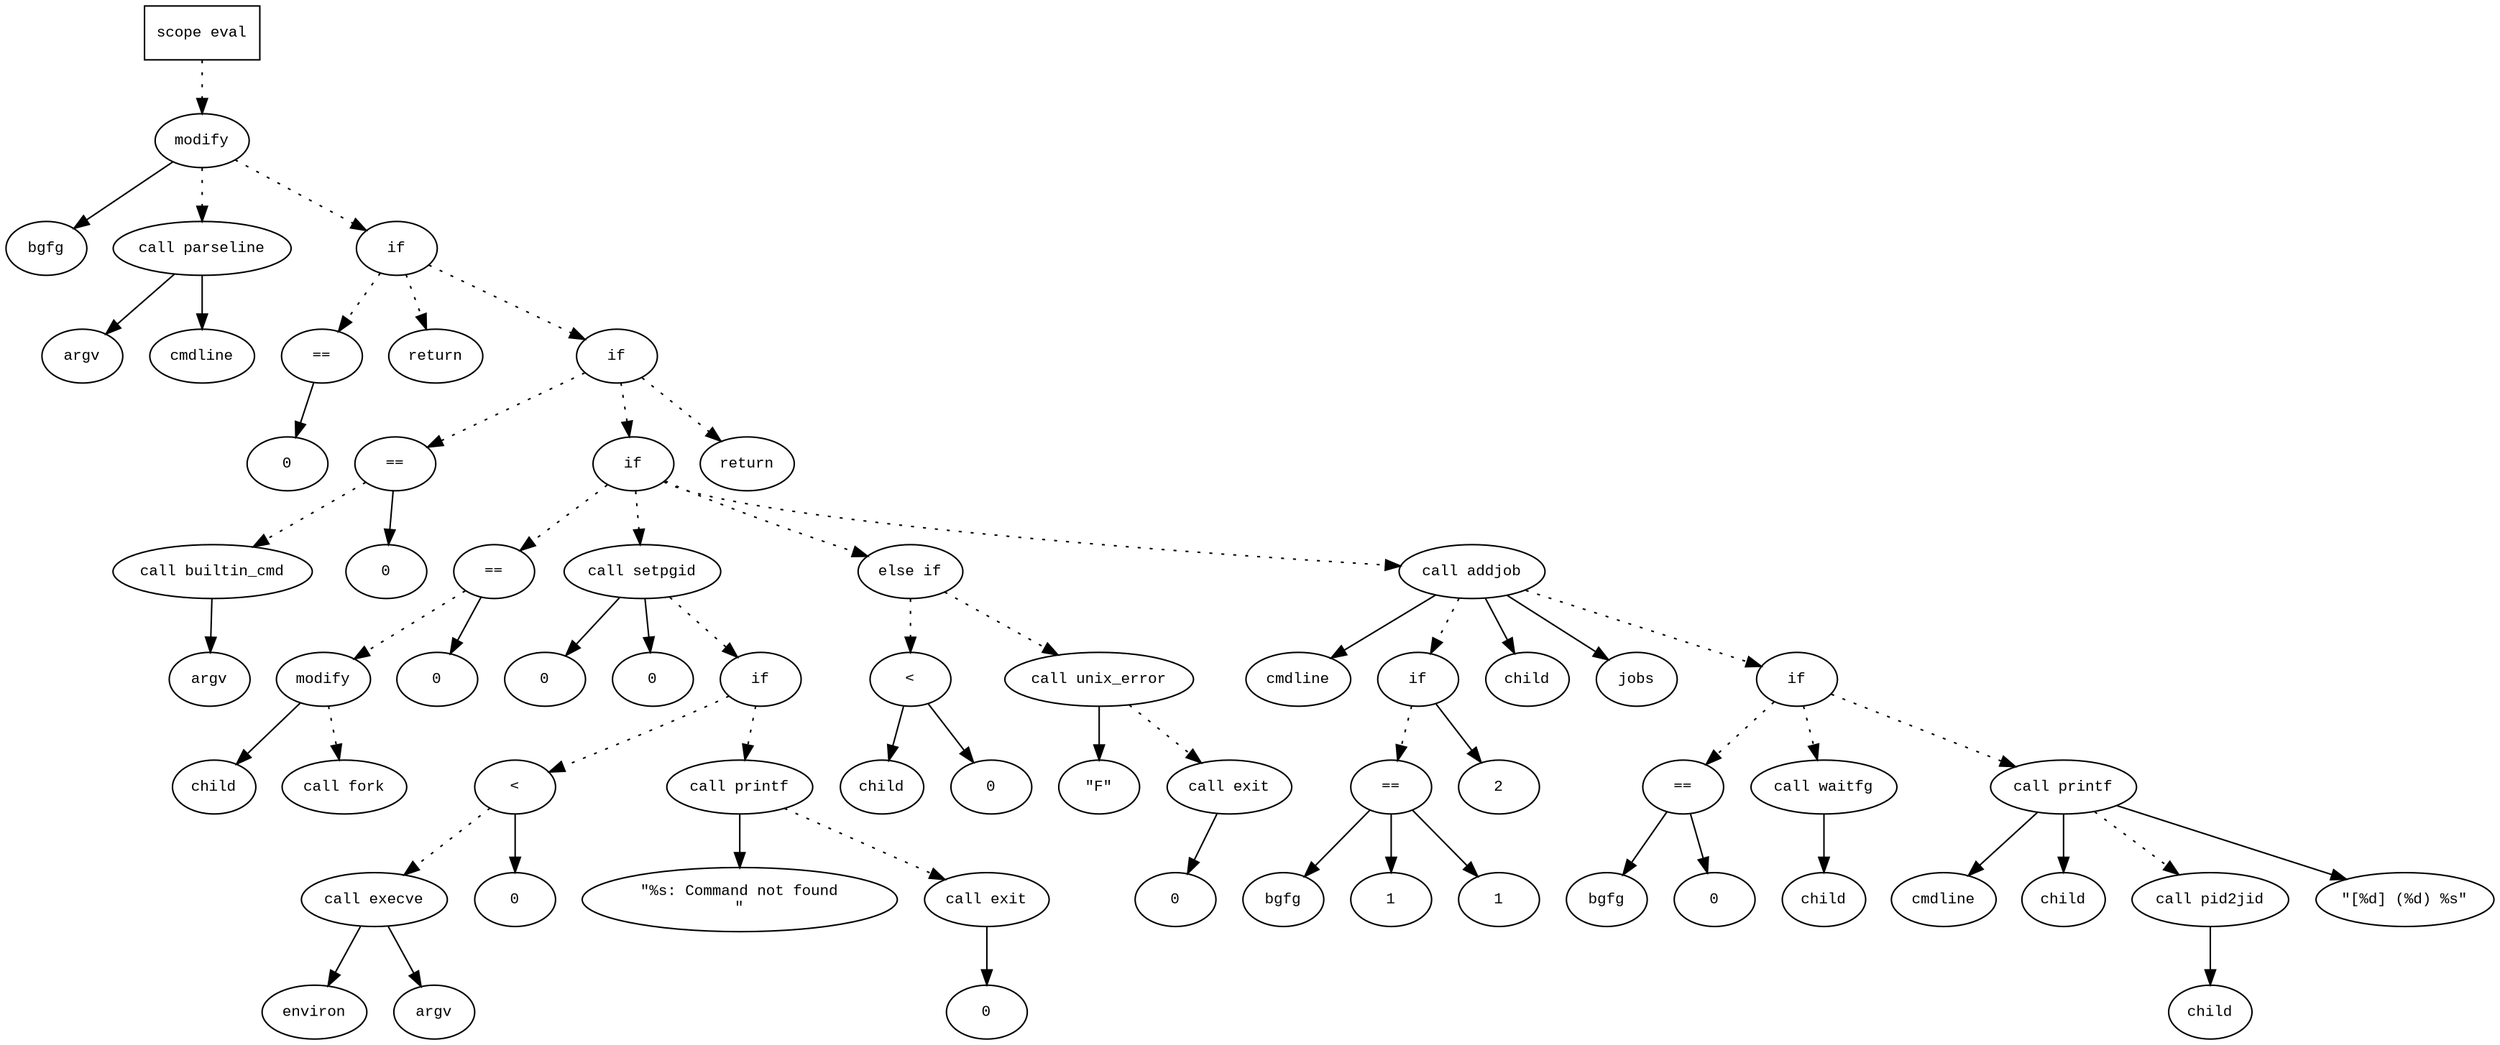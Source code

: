 digraph AST {
  graph [fontname="Times New Roman",fontsize=10];
  node  [fontname="Courier New",fontsize=10];
  edge  [fontname="Times New Roman",fontsize=10];

  node1 [label="scope eval",shape=box];
  node2 [label="modify",shape=ellipse];
  node3 [label="bgfg",shape=ellipse];
  node2 -> node3;
  node4 [label="call parseline",shape=ellipse];
  node5 [label="argv",shape=ellipse];
  node4 -> node5;
  node6 [label="cmdline",shape=ellipse];
  node4 -> node6;
  node2 -> node4 [style=dotted];
  node1 -> node2 [style=dotted];
  node7 [label="if",shape=ellipse];
  node2 -> node7 [style=dotted];
  node8 [label="==",shape=ellipse];
  node9 [label="0",shape=ellipse];
  node8 -> node9;
  node7 -> node8 [style=dotted];
  node10 [label="return",shape=ellipse];
  node7 -> node10 [style=dotted];
  node11 [label="if",shape=ellipse];
  node7 -> node11 [style=dotted];
  node12 [label="==",shape=ellipse];
  node13 [label="call builtin_cmd",shape=ellipse];
  node14 [label="argv",shape=ellipse];
  node13 -> node14;
  node12 -> node13 [style=dotted];
  node15 [label="0",shape=ellipse];
  node12 -> node15;
  node11 -> node12 [style=dotted];
  node16 [label="if",shape=ellipse];
  node11 -> node16 [style=dotted];
  node17 [label="==",shape=ellipse];
  node18 [label="modify",shape=ellipse];
  node19 [label="child",shape=ellipse];
  node18 -> node19;
  node20 [label="call fork",shape=ellipse];
  node18 -> node20 [style=dotted];
  node17 -> node18 [style=dotted];
  node21 [label="0",shape=ellipse];
  node17 -> node21;
  node16 -> node17 [style=dotted];
  node22 [label="call setpgid",shape=ellipse];
  node23 [label="0",shape=ellipse];
  node22 -> node23;
  node24 [label="0",shape=ellipse];
  node22 -> node24;
  node16 -> node22 [style=dotted];
  node25 [label="if",shape=ellipse];
  node22 -> node25 [style=dotted];
  node26 [label="<",shape=ellipse];
  node27 [label="call execve",shape=ellipse];
  node28 [label="environ",shape=ellipse];
  node27 -> node28;
  node29 [label="argv",shape=ellipse];
  node27 -> node29;
  node26 -> node27 [style=dotted];
  node30 [label="0",shape=ellipse];
  node26 -> node30;
  node25 -> node26 [style=dotted];
  node31 [label="call printf",shape=ellipse];
  node32 [label="\"%s: Command not found
\"",shape=ellipse];
  node31 -> node32;
  node25 -> node31 [style=dotted];
  node33 [label="call exit",shape=ellipse];
  node34 [label="0",shape=ellipse];
  node33 -> node34;
  node31 -> node33 [style=dotted];
  node35 [label="else if",shape=ellipse];
  node16 -> node35 [style=dotted];
  node36 [label="<",shape=ellipse];
  node37 [label="child",shape=ellipse];
  node36 -> node37;
  node38 [label="0",shape=ellipse];
  node36 -> node38;
  node35 -> node36 [style=dotted];
  node39 [label="call unix_error",shape=ellipse];
  node40 [label="\"F\"",shape=ellipse];
  node39 -> node40;
  node35 -> node39 [style=dotted];
  node41 [label="call exit",shape=ellipse];
  node42 [label="0",shape=ellipse];
  node41 -> node42;
  node39 -> node41 [style=dotted];
  node43 [label="call addjob",shape=ellipse];
  node44 [label="cmdline",shape=ellipse];
  node43 -> node44;
  node45 [label="if",shape=ellipse];
  node43 -> node45 [style=dotted];
  node46 [label="==",shape=ellipse];
  node47 [label="bgfg",shape=ellipse];
  node46 -> node47;
  node48 [label="1",shape=ellipse];
  node46 -> node48;
  node45 -> node46 [style=dotted];
  node49 [label="2",shape=ellipse];
  node45 -> node49;
  node50 [label="1",shape=ellipse];
  node46 -> node50;
  node51 [label="child",shape=ellipse];
  node43 -> node51;
  node52 [label="jobs",shape=ellipse];
  node43 -> node52;
  node16 -> node43 [style=dotted];
  node53 [label="if",shape=ellipse];
  node43 -> node53 [style=dotted];
  node54 [label="==",shape=ellipse];
  node55 [label="bgfg",shape=ellipse];
  node54 -> node55;
  node56 [label="0",shape=ellipse];
  node54 -> node56;
  node53 -> node54 [style=dotted];
  node57 [label="call waitfg",shape=ellipse];
  node58 [label="child",shape=ellipse];
  node57 -> node58;
  node53 -> node57 [style=dotted];
  node59 [label="call printf",shape=ellipse];
  node60 [label="cmdline",shape=ellipse];
  node59 -> node60;
  node61 [label="child",shape=ellipse];
  node59 -> node61;
  node62 [label="call pid2jid",shape=ellipse];
  node63 [label="child",shape=ellipse];
  node62 -> node63;
  node59 -> node62 [style=dotted];
  node64 [label="\"[%d] (%d) %s\"",shape=ellipse];
  node59 -> node64;
  node53 -> node59 [style=dotted];
  node65 [label="return",shape=ellipse];
  node11 -> node65 [style=dotted];
} 